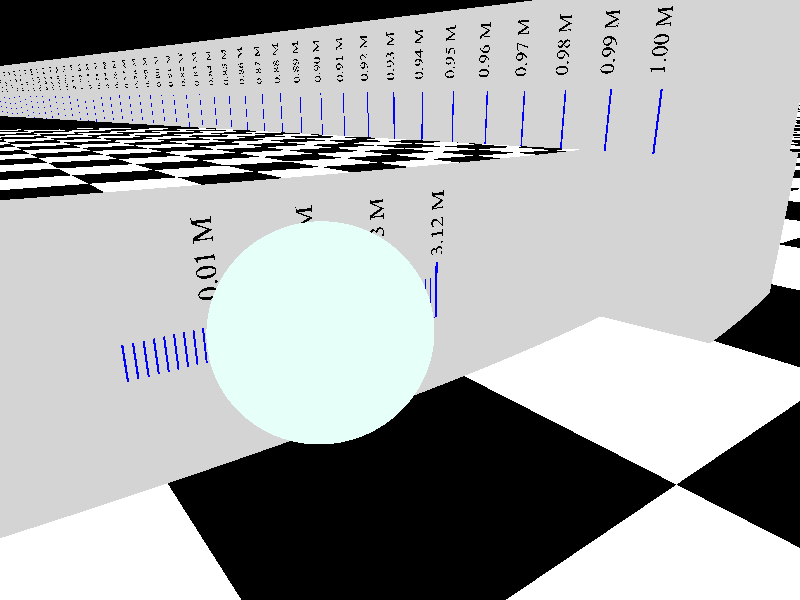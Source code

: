 #include "colors.inc"
#include "textures.inc"
#include "glass.inc"


// MyLens Macro
#macro MyLens(LensRadius,LensEdgeThickness,LensThickness) 
difference {
  intersection {
#declare MyLensSphereRadius = (pow(LensRadius,2) + pow(LensThickness/2-LensEdgeThickness/2,2))/(LensThickness-LensEdgeThickness);
    sphere {
      <0,0,MyLensSphereRadius-LensThickness/2> MyLensSphereRadius
    }
    sphere {
      <0,0,-MyLensSphereRadius+LensThickness/2> MyLensSphereRadius
    }
  }
  cylinder {
    <0,0,-LensThickness> < 0,0,LensThickness> LensRadius
    inverse
  }
}
#end // MyLens

#declare MyMetal = Brushed_Aluminum
#declare PI = 3.141592654;
#declare PImil = 3141593; // millionths of PI
#declare PItrunc = 3.14;
#declare PImiltrunc = 3140000;
#declare Meg = 1000000;
// 10 units = 1 m, 1 unit = 10 cm, 0.1 unit = 1 cm, 0.01 unit = 1 mm
//
#declare CmPerUnit = 10;
#declare RingDiameter = 10;
#declare RingRadialThickness = 0.15;
#declare RingHeight = 0.3;
#declare OneCmAngle = 1/(CmPerUnit*RingDiameter/2); // radians for 1 cm linear 
#declare OneMmAngle = OneCmAngle/10;
#declare AngleStep = OneCmAngle/10; // 
#declare AngleEnd = AngleStep*20; // multiple of angle step  *******
#declare AngleStart = OneCmAngle/10; // 1 mm tick
#declare AngleRestart = 2*PItrunc-AngleStep*20; // multiple of angle step ********
#declare CmTickWidth = 0.004; // width of a cm hash
#declare CmTickHeight = 0.08; // 8 mm
#declare MmTickWidth = CmTickWidth/2;
#declare MmTickHeight = CmTickHeight/2;
#declare Angle = AngleStart;

#declare CmTick = box {
  <-CmTickWidth/2,0,-0.01> <CmTickWidth/2,CmTickHeight,+0.001>  // .2 mm wide box
  texture{ pigment { color rgb <0,0,1> } }
}

#declare MmTick = box {
  <-MmTickWidth/2,0,-0.01> <MmTickWidth/2,MmTickHeight,0.001>
  texture { pigment { color rgb <0,0,1> } }
}

#declare StartTick = box {
  <-MmTickWidth/1,0,-0.01> <MmTickWidth/1,RingHeight, 0.001>
  texture { pigment { color rgb <1,0,0> } }
}


//
// DEFINITIONS FOR DIAMETER STICK
//
union {
  // the meter stick
  // ends
  union {
    box {
      <-RingDiameter/2-.2,0,0> <-RingDiameter/2,RingHeight,0.1>
    }
    box {
      <RingDiameter/2,0,0> <RingDiameter/2+.2,RingHeight,0.1>
    }
    texture {
      MyMetal
      normal {
        bumps 0.0001
        scale 0.01
      }
    }        
  }
  difference {
    union {
#declare MeterTickPos = -5;
#while (MeterTickPos < 5)
      box {
        <MeterTickPos,0,0> <MeterTickPos+.1,RingHeight,0.1> 
      }
#declare MeterTickPos = MeterTickPos + 0.1;
#end // while
      texture {
        MyMetal
        normal {  
          bumps 0.0001
          scale 0.01
        }
      }
    }
#declare MeterTickPos = -5;
#while (MeterTickPos <= 5)
    object {
      CmTick
      scale <1,1.5,1>
      translate <MeterTickPos,0,0>
    }
    text {
      ttf "timrom.ttf" concat(str((MeterTickPos+5)/10,0,2)," M") 0.05, 0
      pigment { Black }
      scale <0.04, 0.04, 1>
      rotate <0,0,90>
      translate <MeterTickPos+.001,0.15,-0.025>
    }

#declare MeterTickPos = MeterTickPos + 0.1;
#end // while
    translate <0, 0, -0.05>
  }
  // the curved slides
  intersection {
    cylinder {
      <0,-RingHeight,0> <0,0,0> RingDiameter/2+0.2
    }
    cylinder {
      <0,-RingHeight-.1,0> <0,.1,0> RingDiameter/2+0.0001
      inverse
    }
    box {
      <-RingDiameter, -RingHeight-.1, -.2> <RingDiameter, +.1, .2>
    }

    texture {
      MyMetal
      normal {
        bumps  0.0001
        scale  0.01
      }
    }
  }
  translate <0, RingHeight, 0>
  rotate <0, 80, 0>
}

// 
// DEFINITIONS FOR THE PRIMARY RING
// 
difference {
  cylinder { // 
    <0,0,0>  <0,RingHeight,0>  RingDiameter/2
    texture {
      MyMetal
      normal {
        bumps 0.0001
        scale 0.01
      }
    }
  }
  cylinder {
    <0,-1,0> <0,1,0> RingDiameter/2-RingRadialThickness
  }


// a single mark to indicate start/end
  object { StartTick
  }


#while (Angle <= 2*PI)

// CM ticks
#if (!mod(floor(1000*Angle+0.5),floor(1000*OneCmAngle+0.5)))
  object {
    CmTick
    translate <0,RingHeight/2-CmTickHeight/2,-RingDiameter/2>
    rotate <0,Angle*360/(2*PI),0>
  }
  
  text {
    ttf "timrom.ttf" concat(str(Angle*RingDiameter/20,0,2)," M") 0.1, 0 
    pigment { Black }
    scale <0.03, 0.03, 1>
    rotate <0,0,90>
    translate <0,0.2,-RingDiameter/2-0.05>
    rotate <0,Angle*360/(2*PI)-(0.001*20*360/(RingDiameter*2*PI)),0>
  }

#else 
#if (!mod(floor(1000*Angle+0.05),floor(1000*OneMmAngle+0.05)))
  object {
    MmTick
    translate <0,RingHeight/2-MmTickHeight/2,-RingDiameter/2>
    rotate <0,Angle*360/(2*PI),0>
  }
#end // if
#end // if

#declare Angle = Angle + AngleStep; // add a step
#if (Angle = AngleEnd) // don't do ticks around the back
  #declare Angle = AngleRestart; // re-start most of the way around 
#end // if
#end // while
}

object { 
  MyLens(0.1, 0.03, 0.07) // .1 radius, edge thick 3 mm, 7 mm center thicknessi
  interior { I_Glass }
  rotate <30,30,0>
  translate <-0.05, 0.2, -RingDiameter/2 - 0.15>
  texture {T_Green_Glass}
}

plane { // the floor
  <0,1,0>, -.5  // along the x-z plane (y is the normal vector)
  pigment { checker color Black color White } // checkered pattern
}


light_source { <10,10,-30> color rgb <1,1,1> }
light_source { <3,20,10> color rgb <1,1,1> }
light_source { <-3,20,10> color rgb <1,1,1> }


camera {
  location <-0.3,0.4,-5.6>
  look_at <.15,0.15,-5>
}

